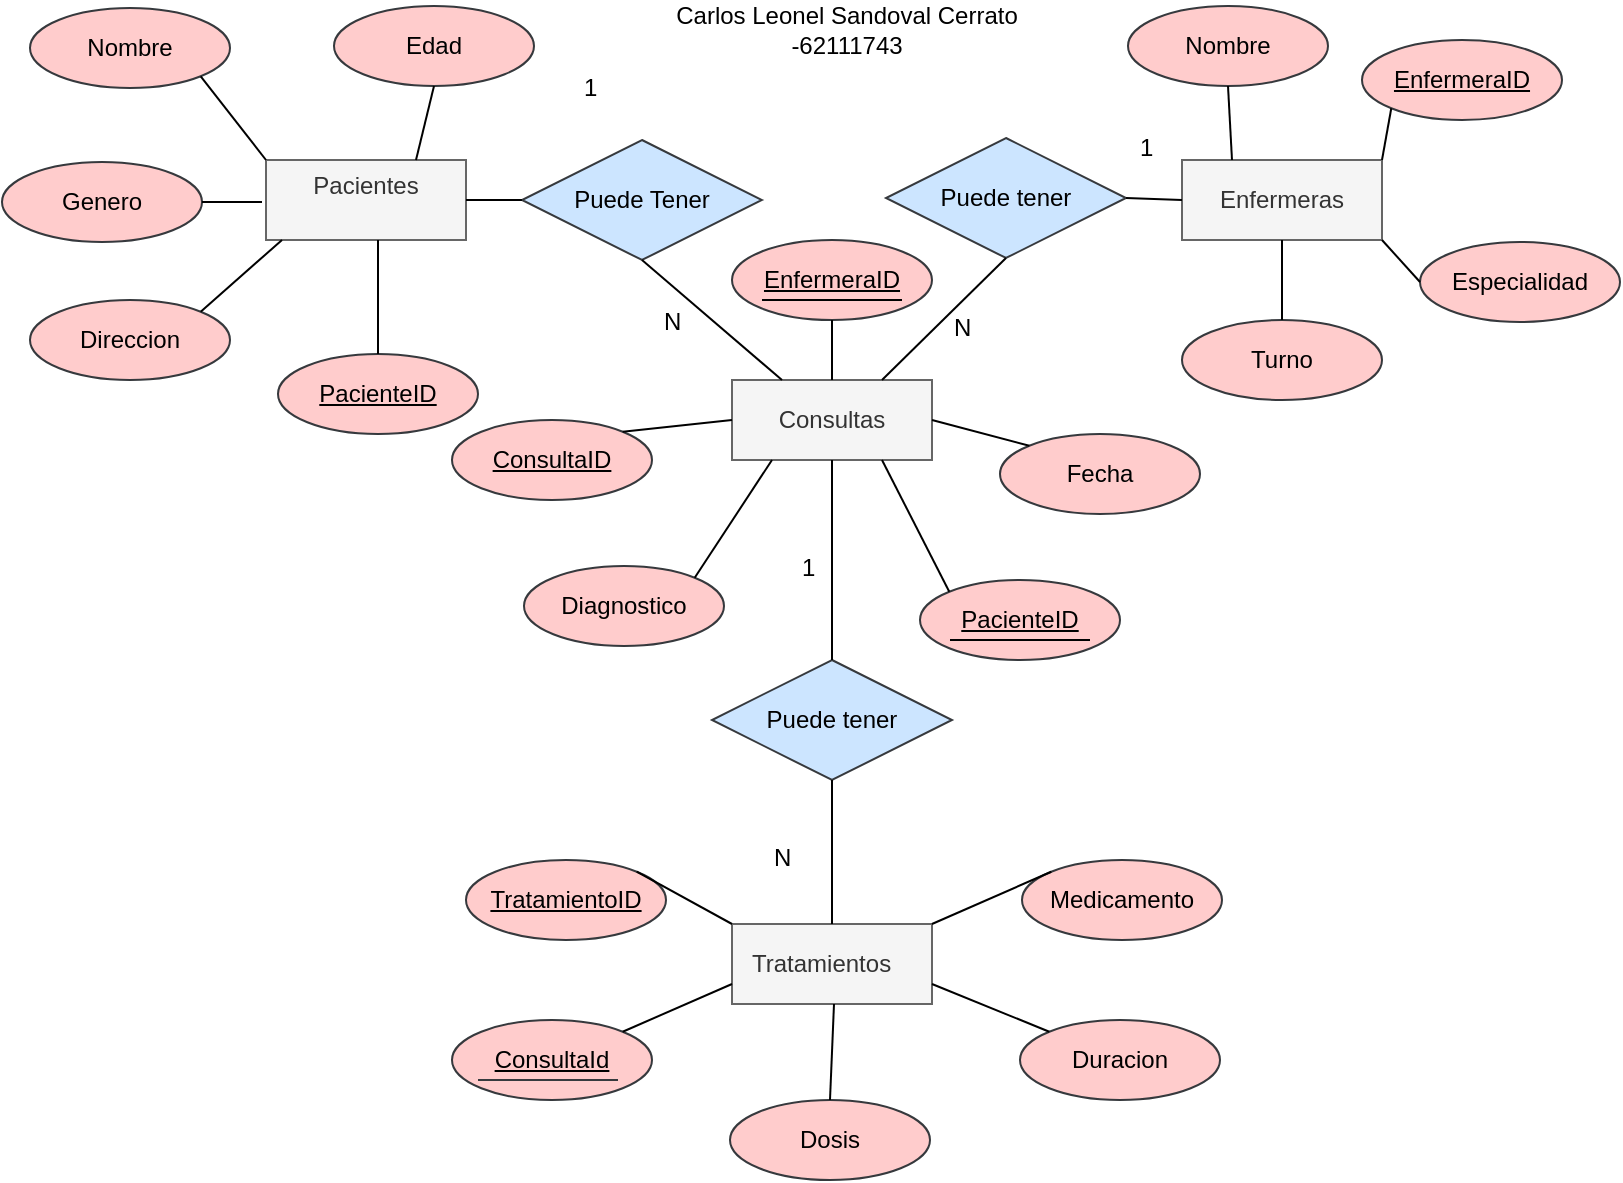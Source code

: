 <mxfile version="24.8.4">
  <diagram id="R2lEEEUBdFMjLlhIrx00" name="Page-1">
    <mxGraphModel dx="1900" dy="557" grid="1" gridSize="10" guides="1" tooltips="1" connect="1" arrows="1" fold="1" page="1" pageScale="1" pageWidth="850" pageHeight="1100" math="0" shadow="0" extFonts="Permanent Marker^https://fonts.googleapis.com/css?family=Permanent+Marker">
      <root>
        <mxCell id="0" />
        <mxCell id="1" parent="0" />
        <mxCell id="Rq_J5axLeS3DPgupQNah-1" value="Pacientes&lt;div&gt;&lt;br&gt;&lt;/div&gt;" style="whiteSpace=wrap;html=1;align=center;fillColor=#f5f5f5;fontColor=#333333;strokeColor=#666666;" parent="1" vertex="1">
          <mxGeometry x="122" y="200" width="100" height="40" as="geometry" />
        </mxCell>
        <mxCell id="Rq_J5axLeS3DPgupQNah-2" value="Nombre" style="ellipse;whiteSpace=wrap;html=1;align=center;fillColor=#ffcccc;strokeColor=#36393d;" parent="1" vertex="1">
          <mxGeometry x="4" y="124" width="100" height="40" as="geometry" />
        </mxCell>
        <mxCell id="Rq_J5axLeS3DPgupQNah-3" value="Edad&lt;span style=&quot;color: rgba(0, 0, 0, 0); font-family: monospace; font-size: 0px; text-align: start; text-wrap-mode: nowrap;&quot;&gt;%3CmxGraphModel%3E%3Croot%3E%3CmxCell%20id%3D%220%22%2F%3E%3CmxCell%20id%3D%221%22%20parent%3D%220%22%2F%3E%3CmxCell%20id%3D%222%22%20value%3D%22Nombre%22%20style%3D%22ellipse%3BwhiteSpace%3Dwrap%3Bhtml%3D1%3Balign%3Dcenter%3B%22%20vertex%3D%221%22%20parent%3D%221%22%3E%3CmxGeometry%20x%3D%2290%22%20y%3D%22140%22%20width%3D%22100%22%20height%3D%2240%22%20as%3D%22geometry%22%2F%3E%3C%2FmxCell%3E%3C%2Froot%3E%3C%2FmxGraphModel%3E&lt;/span&gt;&lt;span style=&quot;color: rgba(0, 0, 0, 0); font-family: monospace; font-size: 0px; text-align: start; text-wrap-mode: nowrap;&quot;&gt;%3CmxGraphModel%3E%3Croot%3E%3CmxCell%20id%3D%220%22%2F%3E%3CmxCell%20id%3D%221%22%20parent%3D%220%22%2F%3E%3CmxCell%20id%3D%222%22%20value%3D%22Nombre%22%20style%3D%22ellipse%3BwhiteSpace%3Dwrap%3Bhtml%3D1%3Balign%3Dcenter%3B%22%20vertex%3D%221%22%20parent%3D%221%22%3E%3CmxGeometry%20x%3D%2290%22%20y%3D%22140%22%20width%3D%22100%22%20height%3D%2240%22%20as%3D%22geometry%22%2F%3E%3C%2FmxCell%3E%3C%2Froot%3E%3C%2FmxGraphModel%3E&lt;/span&gt;" style="ellipse;whiteSpace=wrap;html=1;align=center;fillColor=#ffcccc;strokeColor=#36393d;" parent="1" vertex="1">
          <mxGeometry x="156" y="123" width="100" height="40" as="geometry" />
        </mxCell>
        <mxCell id="Rq_J5axLeS3DPgupQNah-4" value="Genero" style="ellipse;whiteSpace=wrap;html=1;align=center;fillColor=#ffcccc;strokeColor=#36393d;" parent="1" vertex="1">
          <mxGeometry x="-10" y="201" width="100" height="40" as="geometry" />
        </mxCell>
        <mxCell id="Rq_J5axLeS3DPgupQNah-5" value="Direccion" style="ellipse;whiteSpace=wrap;html=1;align=center;fillColor=#ffcccc;strokeColor=#36393d;" parent="1" vertex="1">
          <mxGeometry x="4" y="270" width="100" height="40" as="geometry" />
        </mxCell>
        <mxCell id="Rq_J5axLeS3DPgupQNah-6" value="PacienteID" style="ellipse;whiteSpace=wrap;html=1;align=center;fontStyle=4;fillColor=#ffcccc;strokeColor=#36393d;" parent="1" vertex="1">
          <mxGeometry x="128" y="297" width="100" height="40" as="geometry" />
        </mxCell>
        <mxCell id="Rq_J5axLeS3DPgupQNah-8" value="" style="endArrow=none;html=1;rounded=0;entryX=1;entryY=1;entryDx=0;entryDy=0;exitX=0;exitY=0;exitDx=0;exitDy=0;" parent="1" source="Rq_J5axLeS3DPgupQNah-1" target="Rq_J5axLeS3DPgupQNah-2" edge="1">
          <mxGeometry width="50" height="50" relative="1" as="geometry">
            <mxPoint x="300" y="320" as="sourcePoint" />
            <mxPoint x="350" y="270" as="targetPoint" />
          </mxGeometry>
        </mxCell>
        <mxCell id="Rq_J5axLeS3DPgupQNah-9" value="" style="endArrow=none;html=1;rounded=0;exitX=0.75;exitY=0;exitDx=0;exitDy=0;entryX=0.5;entryY=1;entryDx=0;entryDy=0;" parent="1" source="Rq_J5axLeS3DPgupQNah-1" target="Rq_J5axLeS3DPgupQNah-3" edge="1">
          <mxGeometry width="50" height="50" relative="1" as="geometry">
            <mxPoint x="140" y="210" as="sourcePoint" />
            <mxPoint x="230" y="170" as="targetPoint" />
          </mxGeometry>
        </mxCell>
        <mxCell id="Rq_J5axLeS3DPgupQNah-10" value="" style="endArrow=none;html=1;rounded=0;entryX=1;entryY=0.5;entryDx=0;entryDy=0;" parent="1" target="Rq_J5axLeS3DPgupQNah-4" edge="1">
          <mxGeometry width="50" height="50" relative="1" as="geometry">
            <mxPoint x="120" y="221" as="sourcePoint" />
            <mxPoint x="110" y="183" as="targetPoint" />
          </mxGeometry>
        </mxCell>
        <mxCell id="Rq_J5axLeS3DPgupQNah-11" value="" style="endArrow=none;html=1;rounded=0;entryX=1;entryY=0;entryDx=0;entryDy=0;" parent="1" target="Rq_J5axLeS3DPgupQNah-5" edge="1">
          <mxGeometry width="50" height="50" relative="1" as="geometry">
            <mxPoint x="130" y="240" as="sourcePoint" />
            <mxPoint x="120" y="193" as="targetPoint" />
          </mxGeometry>
        </mxCell>
        <mxCell id="Rq_J5axLeS3DPgupQNah-12" value="" style="endArrow=none;html=1;rounded=0;entryX=0.5;entryY=0;entryDx=0;entryDy=0;exitX=0.5;exitY=1;exitDx=0;exitDy=0;" parent="1" target="Rq_J5axLeS3DPgupQNah-6" edge="1">
          <mxGeometry width="50" height="50" relative="1" as="geometry">
            <mxPoint x="178" y="240" as="sourcePoint" />
            <mxPoint x="180" y="297" as="targetPoint" />
          </mxGeometry>
        </mxCell>
        <mxCell id="Rq_J5axLeS3DPgupQNah-15" value="Enfermeras" style="whiteSpace=wrap;html=1;align=center;fillColor=#f5f5f5;fontColor=#333333;strokeColor=#666666;" parent="1" vertex="1">
          <mxGeometry x="580" y="200" width="100" height="40" as="geometry" />
        </mxCell>
        <mxCell id="Rq_J5axLeS3DPgupQNah-16" value="Turno" style="ellipse;whiteSpace=wrap;html=1;align=center;fillColor=#ffcccc;strokeColor=#36393d;" parent="1" vertex="1">
          <mxGeometry x="580" y="280" width="100" height="40" as="geometry" />
        </mxCell>
        <mxCell id="Rq_J5axLeS3DPgupQNah-17" value="Nombre&lt;span style=&quot;color: rgba(0, 0, 0, 0); font-family: monospace; font-size: 0px; text-align: start; text-wrap-mode: nowrap;&quot;&gt;%3CmxGraphModel%3E%3Croot%3E%3CmxCell%20id%3D%220%22%2F%3E%3CmxCell%20id%3D%221%22%20parent%3D%220%22%2F%3E%3CmxCell%20id%3D%222%22%20value%3D%22Edad%26lt%3Bspan%20style%3D%26quot%3Bcolor%3A%20rgba(0%2C%200%2C%200%2C%200)%3B%20font-family%3A%20monospace%3B%20font-size%3A%200px%3B%20text-align%3A%20start%3B%20text-wrap-mode%3A%20nowrap%3B%26quot%3B%26gt%3B%253CmxGraphModel%253E%253Croot%253E%253CmxCell%2520id%253D%25220%2522%252F%253E%253CmxCell%2520id%253D%25221%2522%2520parent%253D%25220%2522%252F%253E%253CmxCell%2520id%253D%25222%2522%2520value%253D%2522Nombre%2522%2520style%253D%2522ellipse%253BwhiteSpace%253Dwrap%253Bhtml%253D1%253Balign%253Dcenter%253B%2522%2520vertex%253D%25221%2522%2520parent%253D%25221%2522%253E%253CmxGeometry%2520x%253D%252290%2522%2520y%253D%2522140%2522%2520width%253D%2522100%2522%2520height%253D%252240%2522%2520as%253D%2522geometry%2522%252F%253E%253C%252FmxCell%253E%253C%252Froot%253E%253C%252FmxGraphModel%253E%26lt%3B%2Fspan%26gt%3B%26lt%3Bspan%20style%3D%26quot%3Bcolor%3A%20rgba(0%2C%200%2C%200%2C%200)%3B%20font-family%3A%20monospace%3B%20font-size%3A%200px%3B%20text-align%3A%20start%3B%20text-wrap-mode%3A%20nowrap%3B%26quot%3B%26gt%3B%253CmxGraphModel%253E%253Croot%253E%253CmxCell%2520id%253D%25220%2522%252F%253E%253CmxCell%2520id%253D%25221%2522%2520parent%253D%25220%2522%252F%253E%253CmxCell%2520id%253D%25222%2522%2520value%253D%2522Nombre%2522%2520style%253D%2522ellipse%253BwhiteSpace%253Dwrap%253Bhtml%253D1%253Balign%253Dcenter%253B%2522%2520vertex%253D%25221%2522%2520parent%253D%25221%2522%253E%253CmxGeometry%2520x%253D%252290%2522%2520y%253D%2522140%2522%2520width%253D%2522100%2522%2520height%253D%252240%2522%2520as%253D%2522geometry%2522%252F%253E%253C%252FmxCell%253E%253C%252Froot%253E%253C%252FmxGraphModel%253E%26lt%3B%2Fspan%26gt%3B%22%20style%3D%22ellipse%3BwhiteSpace%3Dwrap%3Bhtml%3D1%3Balign%3Dcenter%3B%22%20vertex%3D%221%22%20parent%3D%221%22%3E%3CmxGeometry%20x%3D%22156%22%20y%3D%22123%22%20width%3D%22100%22%20height%3D%2240%22%20as%3D%22geometry%22%2F%3E%3C%2FmxCell%3E%3C%2Froot%3E%3C%2FmxGraphModel%3E&lt;/span&gt;" style="ellipse;whiteSpace=wrap;html=1;align=center;fillColor=#ffcccc;strokeColor=#36393d;" parent="1" vertex="1">
          <mxGeometry x="553" y="123" width="100" height="40" as="geometry" />
        </mxCell>
        <mxCell id="Rq_J5axLeS3DPgupQNah-18" value="Especialidad" style="ellipse;whiteSpace=wrap;html=1;align=center;fillColor=#ffcccc;strokeColor=#36393d;" parent="1" vertex="1">
          <mxGeometry x="699" y="241" width="100" height="40" as="geometry" />
        </mxCell>
        <mxCell id="Rq_J5axLeS3DPgupQNah-19" value="EnfermeraID" style="ellipse;whiteSpace=wrap;html=1;align=center;fontStyle=4;fillColor=#ffcccc;strokeColor=#36393d;" parent="1" vertex="1">
          <mxGeometry x="670" y="140" width="100" height="40" as="geometry" />
        </mxCell>
        <mxCell id="Rq_J5axLeS3DPgupQNah-20" value="" style="endArrow=none;html=1;rounded=0;entryX=0.5;entryY=0;entryDx=0;entryDy=0;exitX=0.5;exitY=1;exitDx=0;exitDy=0;" parent="1" source="Rq_J5axLeS3DPgupQNah-15" target="Rq_J5axLeS3DPgupQNah-16" edge="1">
          <mxGeometry width="50" height="50" relative="1" as="geometry">
            <mxPoint x="490" y="233" as="sourcePoint" />
            <mxPoint x="490" y="290" as="targetPoint" />
          </mxGeometry>
        </mxCell>
        <mxCell id="Rq_J5axLeS3DPgupQNah-21" value="" style="endArrow=none;html=1;rounded=0;entryX=0;entryY=0.5;entryDx=0;entryDy=0;exitX=1;exitY=1;exitDx=0;exitDy=0;" parent="1" source="Rq_J5axLeS3DPgupQNah-15" target="Rq_J5axLeS3DPgupQNah-18" edge="1">
          <mxGeometry width="50" height="50" relative="1" as="geometry">
            <mxPoint x="640" y="250" as="sourcePoint" />
            <mxPoint x="640" y="290" as="targetPoint" />
          </mxGeometry>
        </mxCell>
        <mxCell id="Rq_J5axLeS3DPgupQNah-22" value="" style="endArrow=none;html=1;rounded=0;exitX=0;exitY=1;exitDx=0;exitDy=0;" parent="1" source="Rq_J5axLeS3DPgupQNah-19" edge="1">
          <mxGeometry width="50" height="50" relative="1" as="geometry">
            <mxPoint x="650" y="260" as="sourcePoint" />
            <mxPoint x="680" y="200" as="targetPoint" />
          </mxGeometry>
        </mxCell>
        <mxCell id="Rq_J5axLeS3DPgupQNah-23" value="" style="endArrow=none;html=1;rounded=0;entryX=0.25;entryY=0;entryDx=0;entryDy=0;exitX=0.5;exitY=1;exitDx=0;exitDy=0;" parent="1" source="Rq_J5axLeS3DPgupQNah-17" target="Rq_J5axLeS3DPgupQNah-15" edge="1">
          <mxGeometry width="50" height="50" relative="1" as="geometry">
            <mxPoint x="660" y="270" as="sourcePoint" />
            <mxPoint x="660" y="310" as="targetPoint" />
          </mxGeometry>
        </mxCell>
        <mxCell id="Rq_J5axLeS3DPgupQNah-25" value="&lt;div&gt;Consultas&lt;/div&gt;" style="whiteSpace=wrap;html=1;align=center;fillColor=#f5f5f5;fontColor=#333333;strokeColor=#666666;" parent="1" vertex="1">
          <mxGeometry x="355" y="310" width="100" height="40" as="geometry" />
        </mxCell>
        <mxCell id="Rq_J5axLeS3DPgupQNah-26" value="Puede Tener" style="shape=rhombus;perimeter=rhombusPerimeter;whiteSpace=wrap;html=1;align=center;fillColor=#cce5ff;strokeColor=#36393d;" parent="1" vertex="1">
          <mxGeometry x="250" y="190" width="120" height="60" as="geometry" />
        </mxCell>
        <mxCell id="Rq_J5axLeS3DPgupQNah-27" value="Puede tener" style="shape=rhombus;perimeter=rhombusPerimeter;whiteSpace=wrap;html=1;align=center;fillColor=#cce5ff;strokeColor=#36393d;" parent="1" vertex="1">
          <mxGeometry x="432" y="189" width="120" height="60" as="geometry" />
        </mxCell>
        <mxCell id="Rq_J5axLeS3DPgupQNah-28" value="" style="endArrow=none;html=1;rounded=0;exitX=1;exitY=0.5;exitDx=0;exitDy=0;entryX=0;entryY=0.5;entryDx=0;entryDy=0;" parent="1" source="Rq_J5axLeS3DPgupQNah-1" target="Rq_J5axLeS3DPgupQNah-26" edge="1">
          <mxGeometry width="50" height="50" relative="1" as="geometry">
            <mxPoint x="229" y="241" as="sourcePoint" />
            <mxPoint x="279" y="241" as="targetPoint" />
          </mxGeometry>
        </mxCell>
        <mxCell id="Rq_J5axLeS3DPgupQNah-29" value="" style="endArrow=none;html=1;rounded=0;entryX=0.25;entryY=0;entryDx=0;entryDy=0;exitX=0.5;exitY=1;exitDx=0;exitDy=0;" parent="1" source="Rq_J5axLeS3DPgupQNah-26" target="Rq_J5axLeS3DPgupQNah-25" edge="1">
          <mxGeometry width="50" height="50" relative="1" as="geometry">
            <mxPoint x="240" y="250" as="sourcePoint" />
            <mxPoint x="296" y="266" as="targetPoint" />
          </mxGeometry>
        </mxCell>
        <mxCell id="Rq_J5axLeS3DPgupQNah-31" value="" style="endArrow=none;html=1;rounded=0;entryX=0.75;entryY=0;entryDx=0;entryDy=0;exitX=0.5;exitY=1;exitDx=0;exitDy=0;" parent="1" source="Rq_J5axLeS3DPgupQNah-27" target="Rq_J5axLeS3DPgupQNah-25" edge="1">
          <mxGeometry width="50" height="50" relative="1" as="geometry">
            <mxPoint x="357" y="296" as="sourcePoint" />
            <mxPoint x="395" y="410" as="targetPoint" />
          </mxGeometry>
        </mxCell>
        <mxCell id="Rq_J5axLeS3DPgupQNah-33" value="ConsultaID" style="ellipse;whiteSpace=wrap;html=1;align=center;fontStyle=4;fillColor=#ffcccc;strokeColor=#36393d;" parent="1" vertex="1">
          <mxGeometry x="215" y="330" width="100" height="40" as="geometry" />
        </mxCell>
        <mxCell id="Rq_J5axLeS3DPgupQNah-36" value="Fecha" style="ellipse;whiteSpace=wrap;html=1;align=center;fillColor=#ffcccc;strokeColor=#36393d;" parent="1" vertex="1">
          <mxGeometry x="489" y="337" width="100" height="40" as="geometry" />
        </mxCell>
        <mxCell id="Rq_J5axLeS3DPgupQNah-37" value="Diagnostico" style="ellipse;whiteSpace=wrap;html=1;align=center;fillColor=#ffcccc;strokeColor=#36393d;" parent="1" vertex="1">
          <mxGeometry x="251" y="403" width="100" height="40" as="geometry" />
        </mxCell>
        <mxCell id="Rq_J5axLeS3DPgupQNah-39" value="1" style="text;strokeColor=none;fillColor=none;spacingLeft=4;spacingRight=4;overflow=hidden;rotatable=0;points=[[0,0.5],[1,0.5]];portConstraint=eastwest;fontSize=12;whiteSpace=wrap;html=1;" parent="1" vertex="1">
          <mxGeometry x="275" y="150" width="40" height="30" as="geometry" />
        </mxCell>
        <mxCell id="Rq_J5axLeS3DPgupQNah-41" value="N" style="text;strokeColor=none;fillColor=none;spacingLeft=4;spacingRight=4;overflow=hidden;rotatable=0;points=[[0,0.5],[1,0.5]];portConstraint=eastwest;fontSize=12;whiteSpace=wrap;html=1;" parent="1" vertex="1">
          <mxGeometry x="315" y="267" width="40" height="30" as="geometry" />
        </mxCell>
        <mxCell id="Rq_J5axLeS3DPgupQNah-42" value="N" style="text;strokeColor=none;fillColor=none;spacingLeft=4;spacingRight=4;overflow=hidden;rotatable=0;points=[[0,0.5],[1,0.5]];portConstraint=eastwest;fontSize=12;whiteSpace=wrap;html=1;" parent="1" vertex="1">
          <mxGeometry x="460" y="270" width="40" height="30" as="geometry" />
        </mxCell>
        <mxCell id="Rq_J5axLeS3DPgupQNah-49" value="PacienteID" style="ellipse;whiteSpace=wrap;html=1;align=center;fontStyle=4;fillColor=#ffcccc;strokeColor=#36393d;" parent="1" vertex="1">
          <mxGeometry x="449" y="410" width="100" height="40" as="geometry" />
        </mxCell>
        <mxCell id="Rq_J5axLeS3DPgupQNah-50" value="EnfermeraID" style="ellipse;whiteSpace=wrap;html=1;align=center;fontStyle=4;fillColor=#ffcccc;strokeColor=#36393d;" parent="1" vertex="1">
          <mxGeometry x="355" y="240" width="100" height="40" as="geometry" />
        </mxCell>
        <mxCell id="Rq_J5axLeS3DPgupQNah-51" style="edgeStyle=orthogonalEdgeStyle;rounded=0;orthogonalLoop=1;jettySize=auto;html=1;exitX=0.5;exitY=1;exitDx=0;exitDy=0;" parent="1" source="Rq_J5axLeS3DPgupQNah-36" target="Rq_J5axLeS3DPgupQNah-36" edge="1">
          <mxGeometry relative="1" as="geometry" />
        </mxCell>
        <mxCell id="Rq_J5axLeS3DPgupQNah-52" value="" style="endArrow=none;html=1;rounded=0;exitX=1;exitY=0.5;exitDx=0;exitDy=0;entryX=0;entryY=0.5;entryDx=0;entryDy=0;" parent="1" source="Rq_J5axLeS3DPgupQNah-27" target="Rq_J5axLeS3DPgupQNah-15" edge="1">
          <mxGeometry width="50" height="50" relative="1" as="geometry">
            <mxPoint x="559" y="219" as="sourcePoint" />
            <mxPoint x="489" y="143" as="targetPoint" />
          </mxGeometry>
        </mxCell>
        <mxCell id="Rq_J5axLeS3DPgupQNah-53" value="" style="endArrow=none;html=1;rounded=0;entryX=0.5;entryY=0;entryDx=0;entryDy=0;exitX=0.5;exitY=1;exitDx=0;exitDy=0;" parent="1" source="Rq_J5axLeS3DPgupQNah-50" target="Rq_J5axLeS3DPgupQNah-25" edge="1">
          <mxGeometry width="50" height="50" relative="1" as="geometry">
            <mxPoint x="380" y="360" as="sourcePoint" />
            <mxPoint x="380" y="417" as="targetPoint" />
          </mxGeometry>
        </mxCell>
        <mxCell id="Rq_J5axLeS3DPgupQNah-54" value="" style="endArrow=none;html=1;rounded=0;entryX=1;entryY=0;entryDx=0;entryDy=0;exitX=0;exitY=0.5;exitDx=0;exitDy=0;" parent="1" source="Rq_J5axLeS3DPgupQNah-25" target="Rq_J5axLeS3DPgupQNah-33" edge="1">
          <mxGeometry width="50" height="50" relative="1" as="geometry">
            <mxPoint x="380" y="420" as="sourcePoint" />
            <mxPoint x="380" y="477" as="targetPoint" />
          </mxGeometry>
        </mxCell>
        <mxCell id="Rq_J5axLeS3DPgupQNah-55" value="" style="endArrow=none;html=1;rounded=0;entryX=0;entryY=0;entryDx=0;entryDy=0;exitX=1;exitY=0.5;exitDx=0;exitDy=0;" parent="1" source="Rq_J5axLeS3DPgupQNah-25" target="Rq_J5axLeS3DPgupQNah-36" edge="1">
          <mxGeometry width="50" height="50" relative="1" as="geometry">
            <mxPoint x="446" y="353.5" as="sourcePoint" />
            <mxPoint x="404" y="366.5" as="targetPoint" />
          </mxGeometry>
        </mxCell>
        <mxCell id="Rq_J5axLeS3DPgupQNah-56" value="" style="endArrow=none;html=1;rounded=0;exitX=0;exitY=0.5;exitDx=0;exitDy=0;entryX=1;entryY=0;entryDx=0;entryDy=0;" parent="1" target="Rq_J5axLeS3DPgupQNah-37" edge="1">
          <mxGeometry width="50" height="50" relative="1" as="geometry">
            <mxPoint x="375" y="350" as="sourcePoint" />
            <mxPoint x="333" y="363" as="targetPoint" />
          </mxGeometry>
        </mxCell>
        <mxCell id="Rq_J5axLeS3DPgupQNah-57" value="" style="endArrow=none;html=1;rounded=0;entryX=0;entryY=0;entryDx=0;entryDy=0;exitX=0.75;exitY=1;exitDx=0;exitDy=0;" parent="1" source="Rq_J5axLeS3DPgupQNah-25" target="Rq_J5axLeS3DPgupQNah-49" edge="1">
          <mxGeometry width="50" height="50" relative="1" as="geometry">
            <mxPoint x="385" y="360" as="sourcePoint" />
            <mxPoint x="343" y="373" as="targetPoint" />
          </mxGeometry>
        </mxCell>
        <mxCell id="Rq_J5axLeS3DPgupQNah-58" value="" style="endArrow=none;html=1;rounded=0;" parent="1" edge="1">
          <mxGeometry relative="1" as="geometry">
            <mxPoint x="370" y="270" as="sourcePoint" />
            <mxPoint x="440" y="270" as="targetPoint" />
          </mxGeometry>
        </mxCell>
        <mxCell id="Rq_J5axLeS3DPgupQNah-59" value="" style="endArrow=none;html=1;rounded=0;" parent="1" edge="1">
          <mxGeometry relative="1" as="geometry">
            <mxPoint x="464" y="440" as="sourcePoint" />
            <mxPoint x="534" y="440" as="targetPoint" />
          </mxGeometry>
        </mxCell>
        <mxCell id="Rq_J5axLeS3DPgupQNah-60" value="Puede tener" style="shape=rhombus;perimeter=rhombusPerimeter;whiteSpace=wrap;html=1;align=center;fillColor=#cce5ff;strokeColor=#36393d;" parent="1" vertex="1">
          <mxGeometry x="345" y="450" width="120" height="60" as="geometry" />
        </mxCell>
        <mxCell id="Rq_J5axLeS3DPgupQNah-61" value="Tratamientos&lt;span style=&quot;white-space: pre;&quot;&gt;&#x9;&lt;/span&gt;" style="whiteSpace=wrap;html=1;align=center;fillColor=#f5f5f5;fontColor=#333333;strokeColor=#666666;" parent="1" vertex="1">
          <mxGeometry x="355" y="582" width="100" height="40" as="geometry" />
        </mxCell>
        <mxCell id="Rq_J5axLeS3DPgupQNah-63" value="ConsultaId" style="ellipse;whiteSpace=wrap;html=1;align=center;fontStyle=4;fillColor=#ffcccc;strokeColor=#36393d;" parent="1" vertex="1">
          <mxGeometry x="215" y="630" width="100" height="40" as="geometry" />
        </mxCell>
        <mxCell id="Rq_J5axLeS3DPgupQNah-64" value="" style="endArrow=none;html=1;rounded=0;fillColor=#ffcccc;strokeColor=#36393d;" parent="1" edge="1">
          <mxGeometry relative="1" as="geometry">
            <mxPoint x="228" y="660" as="sourcePoint" />
            <mxPoint x="298" y="660" as="targetPoint" />
          </mxGeometry>
        </mxCell>
        <mxCell id="Rq_J5axLeS3DPgupQNah-65" value="TratamientoID" style="ellipse;whiteSpace=wrap;html=1;align=center;fontStyle=4;fillColor=#ffcccc;strokeColor=#36393d;" parent="1" vertex="1">
          <mxGeometry x="222" y="550" width="100" height="40" as="geometry" />
        </mxCell>
        <mxCell id="Rq_J5axLeS3DPgupQNah-66" value="Medicamento" style="ellipse;whiteSpace=wrap;html=1;align=center;fillColor=#ffcccc;strokeColor=#36393d;" parent="1" vertex="1">
          <mxGeometry x="500" y="550" width="100" height="40" as="geometry" />
        </mxCell>
        <mxCell id="Rq_J5axLeS3DPgupQNah-68" value="Dosis" style="ellipse;whiteSpace=wrap;html=1;align=center;fillColor=#ffcccc;strokeColor=#36393d;" parent="1" vertex="1">
          <mxGeometry x="354" y="670" width="100" height="40" as="geometry" />
        </mxCell>
        <mxCell id="Rq_J5axLeS3DPgupQNah-70" value="Duracion" style="ellipse;whiteSpace=wrap;html=1;align=center;fillColor=#ffcccc;strokeColor=#36393d;" parent="1" vertex="1">
          <mxGeometry x="499" y="630" width="100" height="40" as="geometry" />
        </mxCell>
        <mxCell id="Rq_J5axLeS3DPgupQNah-71" value="" style="endArrow=none;html=1;rounded=0;exitX=0.5;exitY=1;exitDx=0;exitDy=0;entryX=0.5;entryY=0;entryDx=0;entryDy=0;" parent="1" source="Rq_J5axLeS3DPgupQNah-25" target="Rq_J5axLeS3DPgupQNah-60" edge="1">
          <mxGeometry width="50" height="50" relative="1" as="geometry">
            <mxPoint x="385" y="360" as="sourcePoint" />
            <mxPoint x="346" y="419" as="targetPoint" />
          </mxGeometry>
        </mxCell>
        <mxCell id="Rq_J5axLeS3DPgupQNah-72" value="" style="endArrow=none;html=1;rounded=0;exitX=0.5;exitY=1;exitDx=0;exitDy=0;entryX=0.5;entryY=0;entryDx=0;entryDy=0;" parent="1" source="Rq_J5axLeS3DPgupQNah-60" target="Rq_J5axLeS3DPgupQNah-61" edge="1">
          <mxGeometry width="50" height="50" relative="1" as="geometry">
            <mxPoint x="415" y="360" as="sourcePoint" />
            <mxPoint x="415" y="470" as="targetPoint" />
          </mxGeometry>
        </mxCell>
        <mxCell id="Rq_J5axLeS3DPgupQNah-73" value="" style="endArrow=none;html=1;rounded=0;exitX=0;exitY=0;exitDx=0;exitDy=0;entryX=1;entryY=0;entryDx=0;entryDy=0;" parent="1" source="Rq_J5axLeS3DPgupQNah-61" target="Rq_J5axLeS3DPgupQNah-65" edge="1">
          <mxGeometry width="50" height="50" relative="1" as="geometry">
            <mxPoint x="320.5" y="470" as="sourcePoint" />
            <mxPoint x="281.5" y="529" as="targetPoint" />
          </mxGeometry>
        </mxCell>
        <mxCell id="Rq_J5axLeS3DPgupQNah-74" value="" style="endArrow=none;html=1;rounded=0;exitX=1;exitY=0;exitDx=0;exitDy=0;entryX=0;entryY=0;entryDx=0;entryDy=0;" parent="1" source="Rq_J5axLeS3DPgupQNah-61" target="Rq_J5axLeS3DPgupQNah-66" edge="1">
          <mxGeometry width="50" height="50" relative="1" as="geometry">
            <mxPoint x="553" y="470" as="sourcePoint" />
            <mxPoint x="514" y="529" as="targetPoint" />
          </mxGeometry>
        </mxCell>
        <mxCell id="Rq_J5axLeS3DPgupQNah-75" value="" style="endArrow=none;html=1;rounded=0;exitX=0;exitY=0.75;exitDx=0;exitDy=0;entryX=1;entryY=0;entryDx=0;entryDy=0;" parent="1" source="Rq_J5axLeS3DPgupQNah-61" target="Rq_J5axLeS3DPgupQNah-63" edge="1">
          <mxGeometry width="50" height="50" relative="1" as="geometry">
            <mxPoint x="233" y="611" as="sourcePoint" />
            <mxPoint x="194" y="670" as="targetPoint" />
          </mxGeometry>
        </mxCell>
        <mxCell id="Rq_J5axLeS3DPgupQNah-77" value="" style="endArrow=none;html=1;rounded=0;exitX=1;exitY=0.75;exitDx=0;exitDy=0;entryX=0;entryY=0;entryDx=0;entryDy=0;" parent="1" source="Rq_J5axLeS3DPgupQNah-61" target="Rq_J5axLeS3DPgupQNah-70" edge="1">
          <mxGeometry width="50" height="50" relative="1" as="geometry">
            <mxPoint x="680" y="550" as="sourcePoint" />
            <mxPoint x="641" y="609" as="targetPoint" />
          </mxGeometry>
        </mxCell>
        <mxCell id="Rq_J5axLeS3DPgupQNah-78" value="" style="endArrow=none;html=1;rounded=0;exitX=0.5;exitY=1;exitDx=0;exitDy=0;entryX=0.5;entryY=0;entryDx=0;entryDy=0;" parent="1" target="Rq_J5axLeS3DPgupQNah-68" edge="1">
          <mxGeometry width="50" height="50" relative="1" as="geometry">
            <mxPoint x="406" y="622" as="sourcePoint" />
            <mxPoint x="400" y="670" as="targetPoint" />
          </mxGeometry>
        </mxCell>
        <mxCell id="Rq_J5axLeS3DPgupQNah-81" value="1" style="text;strokeColor=none;fillColor=none;spacingLeft=4;spacingRight=4;overflow=hidden;rotatable=0;points=[[0,0.5],[1,0.5]];portConstraint=eastwest;fontSize=12;whiteSpace=wrap;html=1;" parent="1" vertex="1">
          <mxGeometry x="553" y="180" width="40" height="30" as="geometry" />
        </mxCell>
        <mxCell id="Rq_J5axLeS3DPgupQNah-88" value="1" style="text;strokeColor=none;fillColor=none;spacingLeft=4;spacingRight=4;overflow=hidden;rotatable=0;points=[[0,0.5],[1,0.5]];portConstraint=eastwest;fontSize=12;whiteSpace=wrap;html=1;" parent="1" vertex="1">
          <mxGeometry x="384" y="390" width="40" height="30" as="geometry" />
        </mxCell>
        <mxCell id="Rq_J5axLeS3DPgupQNah-89" value="N" style="text;strokeColor=none;fillColor=none;spacingLeft=4;spacingRight=4;overflow=hidden;rotatable=0;points=[[0,0.5],[1,0.5]];portConstraint=eastwest;fontSize=12;whiteSpace=wrap;html=1;" parent="1" vertex="1">
          <mxGeometry x="370" y="535" width="40" height="30" as="geometry" />
        </mxCell>
        <mxCell id="et-fJDxwFRY-9EhgUw7M-1" value="Carlos Leonel Sandoval Cerrato -62111743" style="text;html=1;align=center;verticalAlign=middle;whiteSpace=wrap;rounded=0;" vertex="1" parent="1">
          <mxGeometry x="315" y="120" width="195" height="30" as="geometry" />
        </mxCell>
      </root>
    </mxGraphModel>
  </diagram>
</mxfile>
